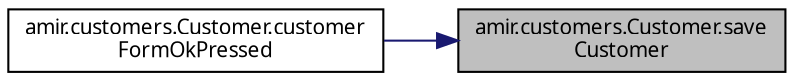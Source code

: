 digraph "amir.customers.Customer.saveCustomer"
{
 // LATEX_PDF_SIZE
  edge [fontname="FreeSans.ttf",fontsize="10",labelfontname="FreeSans.ttf",labelfontsize="10"];
  node [fontname="FreeSans.ttf",fontsize="10",shape=record];
  rankdir="RL";
  Node1 [label="amir.customers.Customer.save\lCustomer",height=0.2,width=0.4,color="black", fillcolor="grey75", style="filled", fontcolor="black",tooltip=" "];
  Node1 -> Node2 [dir="back",color="midnightblue",fontsize="10",style="solid",fontname="FreeSans.ttf"];
  Node2 [label="amir.customers.Customer.customer\lFormOkPressed",height=0.2,width=0.4,color="black", fillcolor="white", style="filled",URL="$classamir_1_1customers_1_1_customer.html#ad2d122134ae87c583cd6693fbc1da39b",tooltip=" "];
}
